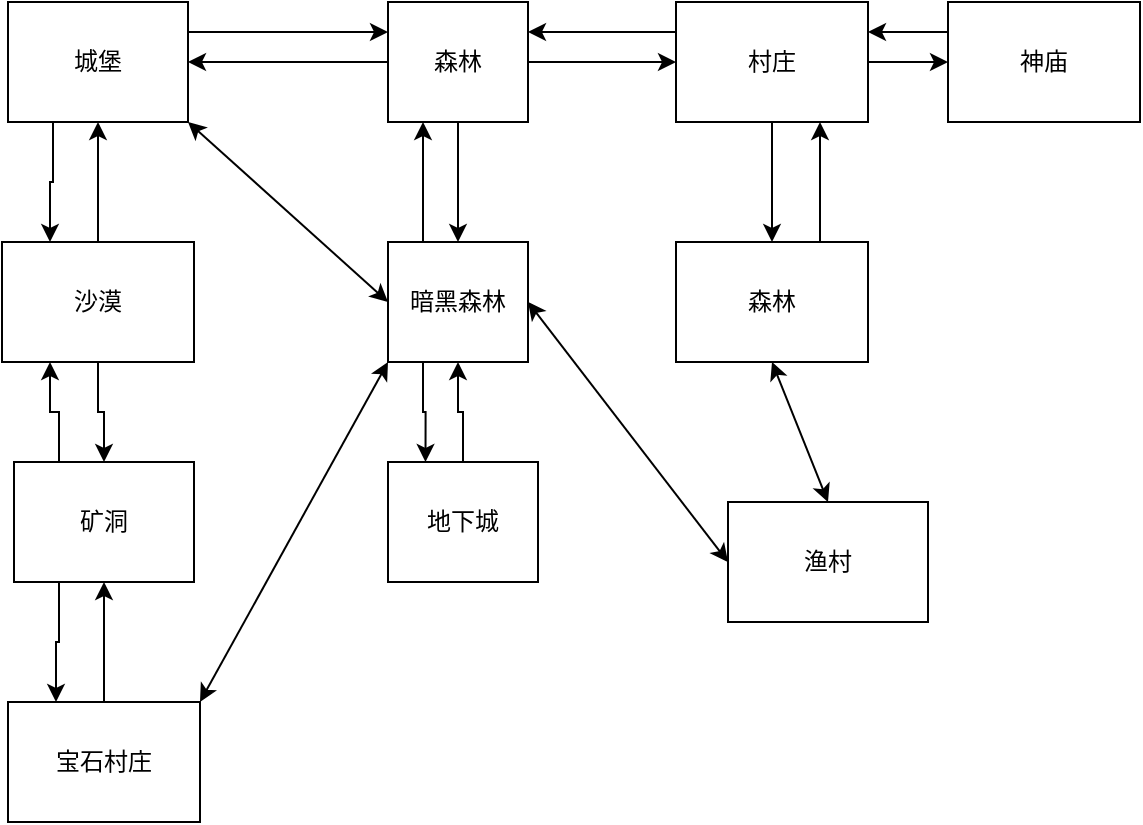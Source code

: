 <mxfile version="24.7.6">
  <diagram name="第 1 页" id="LFHssGBXxrpxccIK7vh7">
    <mxGraphModel dx="1221" dy="759" grid="1" gridSize="10" guides="1" tooltips="1" connect="1" arrows="1" fold="1" page="1" pageScale="1" pageWidth="827" pageHeight="1169" math="0" shadow="0">
      <root>
        <mxCell id="0" />
        <mxCell id="1" parent="0" />
        <mxCell id="IFA1A1LFFcSrFGcqCqc3-12" style="edgeStyle=orthogonalEdgeStyle;rounded=0;orthogonalLoop=1;jettySize=auto;html=1;exitX=1;exitY=0.25;exitDx=0;exitDy=0;entryX=0;entryY=0.25;entryDx=0;entryDy=0;" edge="1" parent="1" source="StSegn_1QiAgL7YTkrJC-1" target="IFA1A1LFFcSrFGcqCqc3-2">
          <mxGeometry relative="1" as="geometry" />
        </mxCell>
        <mxCell id="IFA1A1LFFcSrFGcqCqc3-24" style="edgeStyle=orthogonalEdgeStyle;rounded=0;orthogonalLoop=1;jettySize=auto;html=1;exitX=0.25;exitY=1;exitDx=0;exitDy=0;entryX=0.25;entryY=0;entryDx=0;entryDy=0;" edge="1" parent="1" source="StSegn_1QiAgL7YTkrJC-1" target="IFA1A1LFFcSrFGcqCqc3-6">
          <mxGeometry relative="1" as="geometry" />
        </mxCell>
        <mxCell id="StSegn_1QiAgL7YTkrJC-1" value="城堡" style="rounded=0;whiteSpace=wrap;html=1;" parent="1" vertex="1">
          <mxGeometry x="80" y="50" width="90" height="60" as="geometry" />
        </mxCell>
        <mxCell id="IFA1A1LFFcSrFGcqCqc3-14" style="edgeStyle=orthogonalEdgeStyle;rounded=0;orthogonalLoop=1;jettySize=auto;html=1;exitX=0;exitY=0.25;exitDx=0;exitDy=0;entryX=1;entryY=0.25;entryDx=0;entryDy=0;" edge="1" parent="1" source="IFA1A1LFFcSrFGcqCqc3-1" target="IFA1A1LFFcSrFGcqCqc3-2">
          <mxGeometry relative="1" as="geometry" />
        </mxCell>
        <mxCell id="IFA1A1LFFcSrFGcqCqc3-15" value="" style="edgeStyle=orthogonalEdgeStyle;rounded=0;orthogonalLoop=1;jettySize=auto;html=1;" edge="1" parent="1" source="IFA1A1LFFcSrFGcqCqc3-1" target="IFA1A1LFFcSrFGcqCqc3-4">
          <mxGeometry relative="1" as="geometry" />
        </mxCell>
        <mxCell id="IFA1A1LFFcSrFGcqCqc3-32" value="" style="edgeStyle=orthogonalEdgeStyle;rounded=0;orthogonalLoop=1;jettySize=auto;html=1;" edge="1" parent="1" source="IFA1A1LFFcSrFGcqCqc3-1" target="IFA1A1LFFcSrFGcqCqc3-29">
          <mxGeometry relative="1" as="geometry" />
        </mxCell>
        <mxCell id="IFA1A1LFFcSrFGcqCqc3-1" value="村庄" style="rounded=0;whiteSpace=wrap;html=1;" vertex="1" parent="1">
          <mxGeometry x="414" y="50" width="96" height="60" as="geometry" />
        </mxCell>
        <mxCell id="IFA1A1LFFcSrFGcqCqc3-11" style="edgeStyle=orthogonalEdgeStyle;rounded=0;orthogonalLoop=1;jettySize=auto;html=1;entryX=1;entryY=0.5;entryDx=0;entryDy=0;" edge="1" parent="1" source="IFA1A1LFFcSrFGcqCqc3-2" target="StSegn_1QiAgL7YTkrJC-1">
          <mxGeometry relative="1" as="geometry" />
        </mxCell>
        <mxCell id="IFA1A1LFFcSrFGcqCqc3-13" value="" style="edgeStyle=orthogonalEdgeStyle;rounded=0;orthogonalLoop=1;jettySize=auto;html=1;" edge="1" parent="1" source="IFA1A1LFFcSrFGcqCqc3-2" target="IFA1A1LFFcSrFGcqCqc3-1">
          <mxGeometry relative="1" as="geometry" />
        </mxCell>
        <mxCell id="IFA1A1LFFcSrFGcqCqc3-19" value="" style="edgeStyle=orthogonalEdgeStyle;rounded=0;orthogonalLoop=1;jettySize=auto;html=1;" edge="1" parent="1" source="IFA1A1LFFcSrFGcqCqc3-2" target="IFA1A1LFFcSrFGcqCqc3-5">
          <mxGeometry relative="1" as="geometry" />
        </mxCell>
        <mxCell id="IFA1A1LFFcSrFGcqCqc3-2" value="森林" style="rounded=0;whiteSpace=wrap;html=1;" vertex="1" parent="1">
          <mxGeometry x="270" y="50" width="70" height="60" as="geometry" />
        </mxCell>
        <mxCell id="IFA1A1LFFcSrFGcqCqc3-21" value="" style="edgeStyle=orthogonalEdgeStyle;rounded=0;orthogonalLoop=1;jettySize=auto;html=1;" edge="1" parent="1" source="IFA1A1LFFcSrFGcqCqc3-3" target="IFA1A1LFFcSrFGcqCqc3-5">
          <mxGeometry relative="1" as="geometry" />
        </mxCell>
        <mxCell id="IFA1A1LFFcSrFGcqCqc3-3" value="地下城" style="rounded=0;whiteSpace=wrap;html=1;" vertex="1" parent="1">
          <mxGeometry x="270" y="280" width="75" height="60" as="geometry" />
        </mxCell>
        <mxCell id="IFA1A1LFFcSrFGcqCqc3-17" style="edgeStyle=orthogonalEdgeStyle;rounded=0;orthogonalLoop=1;jettySize=auto;html=1;exitX=0.75;exitY=0;exitDx=0;exitDy=0;entryX=0.75;entryY=1;entryDx=0;entryDy=0;" edge="1" parent="1" source="IFA1A1LFFcSrFGcqCqc3-4" target="IFA1A1LFFcSrFGcqCqc3-1">
          <mxGeometry relative="1" as="geometry" />
        </mxCell>
        <mxCell id="IFA1A1LFFcSrFGcqCqc3-4" value="森林" style="rounded=0;whiteSpace=wrap;html=1;" vertex="1" parent="1">
          <mxGeometry x="414" y="170" width="96" height="60" as="geometry" />
        </mxCell>
        <mxCell id="IFA1A1LFFcSrFGcqCqc3-20" style="edgeStyle=orthogonalEdgeStyle;rounded=0;orthogonalLoop=1;jettySize=auto;html=1;exitX=0.25;exitY=0;exitDx=0;exitDy=0;entryX=0.25;entryY=1;entryDx=0;entryDy=0;" edge="1" parent="1" source="IFA1A1LFFcSrFGcqCqc3-5" target="IFA1A1LFFcSrFGcqCqc3-2">
          <mxGeometry relative="1" as="geometry" />
        </mxCell>
        <mxCell id="IFA1A1LFFcSrFGcqCqc3-22" style="edgeStyle=orthogonalEdgeStyle;rounded=0;orthogonalLoop=1;jettySize=auto;html=1;exitX=0.25;exitY=1;exitDx=0;exitDy=0;entryX=0.25;entryY=0;entryDx=0;entryDy=0;" edge="1" parent="1" source="IFA1A1LFFcSrFGcqCqc3-5" target="IFA1A1LFFcSrFGcqCqc3-3">
          <mxGeometry relative="1" as="geometry" />
        </mxCell>
        <mxCell id="IFA1A1LFFcSrFGcqCqc3-5" value="暗黑森林" style="rounded=0;whiteSpace=wrap;html=1;" vertex="1" parent="1">
          <mxGeometry x="270" y="170" width="70" height="60" as="geometry" />
        </mxCell>
        <mxCell id="IFA1A1LFFcSrFGcqCqc3-23" value="" style="edgeStyle=orthogonalEdgeStyle;rounded=0;orthogonalLoop=1;jettySize=auto;html=1;" edge="1" parent="1" source="IFA1A1LFFcSrFGcqCqc3-6" target="StSegn_1QiAgL7YTkrJC-1">
          <mxGeometry relative="1" as="geometry" />
        </mxCell>
        <mxCell id="IFA1A1LFFcSrFGcqCqc3-25" value="" style="edgeStyle=orthogonalEdgeStyle;rounded=0;orthogonalLoop=1;jettySize=auto;html=1;" edge="1" parent="1" source="IFA1A1LFFcSrFGcqCqc3-6" target="IFA1A1LFFcSrFGcqCqc3-8">
          <mxGeometry relative="1" as="geometry" />
        </mxCell>
        <mxCell id="IFA1A1LFFcSrFGcqCqc3-6" value="沙漠" style="rounded=0;whiteSpace=wrap;html=1;" vertex="1" parent="1">
          <mxGeometry x="77" y="170" width="96" height="60" as="geometry" />
        </mxCell>
        <mxCell id="IFA1A1LFFcSrFGcqCqc3-26" style="edgeStyle=orthogonalEdgeStyle;rounded=0;orthogonalLoop=1;jettySize=auto;html=1;exitX=0.25;exitY=0;exitDx=0;exitDy=0;entryX=0.25;entryY=1;entryDx=0;entryDy=0;" edge="1" parent="1" source="IFA1A1LFFcSrFGcqCqc3-8" target="IFA1A1LFFcSrFGcqCqc3-6">
          <mxGeometry relative="1" as="geometry" />
        </mxCell>
        <mxCell id="IFA1A1LFFcSrFGcqCqc3-28" style="edgeStyle=orthogonalEdgeStyle;rounded=0;orthogonalLoop=1;jettySize=auto;html=1;exitX=0.25;exitY=1;exitDx=0;exitDy=0;entryX=0.25;entryY=0;entryDx=0;entryDy=0;" edge="1" parent="1" source="IFA1A1LFFcSrFGcqCqc3-8" target="IFA1A1LFFcSrFGcqCqc3-18">
          <mxGeometry relative="1" as="geometry" />
        </mxCell>
        <mxCell id="IFA1A1LFFcSrFGcqCqc3-8" value="矿洞" style="rounded=0;whiteSpace=wrap;html=1;" vertex="1" parent="1">
          <mxGeometry x="83" y="280" width="90" height="60" as="geometry" />
        </mxCell>
        <mxCell id="IFA1A1LFFcSrFGcqCqc3-10" value="渔村" style="rounded=0;whiteSpace=wrap;html=1;" vertex="1" parent="1">
          <mxGeometry x="440" y="300" width="100" height="60" as="geometry" />
        </mxCell>
        <mxCell id="IFA1A1LFFcSrFGcqCqc3-27" value="" style="edgeStyle=orthogonalEdgeStyle;rounded=0;orthogonalLoop=1;jettySize=auto;html=1;" edge="1" parent="1" source="IFA1A1LFFcSrFGcqCqc3-18" target="IFA1A1LFFcSrFGcqCqc3-8">
          <mxGeometry relative="1" as="geometry" />
        </mxCell>
        <mxCell id="IFA1A1LFFcSrFGcqCqc3-18" value="宝石村庄" style="rounded=0;whiteSpace=wrap;html=1;" vertex="1" parent="1">
          <mxGeometry x="80" y="400" width="96" height="60" as="geometry" />
        </mxCell>
        <mxCell id="IFA1A1LFFcSrFGcqCqc3-33" style="edgeStyle=orthogonalEdgeStyle;rounded=0;orthogonalLoop=1;jettySize=auto;html=1;exitX=0;exitY=0.25;exitDx=0;exitDy=0;entryX=1;entryY=0.25;entryDx=0;entryDy=0;" edge="1" parent="1" source="IFA1A1LFFcSrFGcqCqc3-29" target="IFA1A1LFFcSrFGcqCqc3-1">
          <mxGeometry relative="1" as="geometry" />
        </mxCell>
        <mxCell id="IFA1A1LFFcSrFGcqCqc3-29" value="神庙" style="rounded=0;whiteSpace=wrap;html=1;" vertex="1" parent="1">
          <mxGeometry x="550" y="50" width="96" height="60" as="geometry" />
        </mxCell>
        <mxCell id="IFA1A1LFFcSrFGcqCqc3-36" value="" style="endArrow=classic;startArrow=classic;html=1;rounded=0;exitX=1;exitY=0.5;exitDx=0;exitDy=0;" edge="1" parent="1" source="IFA1A1LFFcSrFGcqCqc3-5">
          <mxGeometry width="50" height="50" relative="1" as="geometry">
            <mxPoint x="410" y="380" as="sourcePoint" />
            <mxPoint x="440" y="330" as="targetPoint" />
          </mxGeometry>
        </mxCell>
        <mxCell id="IFA1A1LFFcSrFGcqCqc3-37" value="" style="endArrow=classic;startArrow=classic;html=1;rounded=0;exitX=0.5;exitY=1;exitDx=0;exitDy=0;entryX=0.5;entryY=0;entryDx=0;entryDy=0;" edge="1" parent="1" source="IFA1A1LFFcSrFGcqCqc3-4" target="IFA1A1LFFcSrFGcqCqc3-10">
          <mxGeometry width="50" height="50" relative="1" as="geometry">
            <mxPoint x="580" y="245" as="sourcePoint" />
            <mxPoint x="680" y="375" as="targetPoint" />
          </mxGeometry>
        </mxCell>
        <mxCell id="IFA1A1LFFcSrFGcqCqc3-38" value="" style="endArrow=classic;startArrow=classic;html=1;rounded=0;entryX=1;entryY=1;entryDx=0;entryDy=0;exitX=0;exitY=0.5;exitDx=0;exitDy=0;" edge="1" parent="1" source="IFA1A1LFFcSrFGcqCqc3-5" target="StSegn_1QiAgL7YTkrJC-1">
          <mxGeometry width="50" height="50" relative="1" as="geometry">
            <mxPoint x="230" y="430" as="sourcePoint" />
            <mxPoint x="280" y="380" as="targetPoint" />
          </mxGeometry>
        </mxCell>
        <mxCell id="IFA1A1LFFcSrFGcqCqc3-40" value="" style="endArrow=classic;startArrow=classic;html=1;rounded=0;exitX=1;exitY=0;exitDx=0;exitDy=0;entryX=0;entryY=1;entryDx=0;entryDy=0;" edge="1" parent="1" source="IFA1A1LFFcSrFGcqCqc3-18" target="IFA1A1LFFcSrFGcqCqc3-5">
          <mxGeometry width="50" height="50" relative="1" as="geometry">
            <mxPoint x="240" y="440" as="sourcePoint" />
            <mxPoint x="290" y="390" as="targetPoint" />
          </mxGeometry>
        </mxCell>
      </root>
    </mxGraphModel>
  </diagram>
</mxfile>
